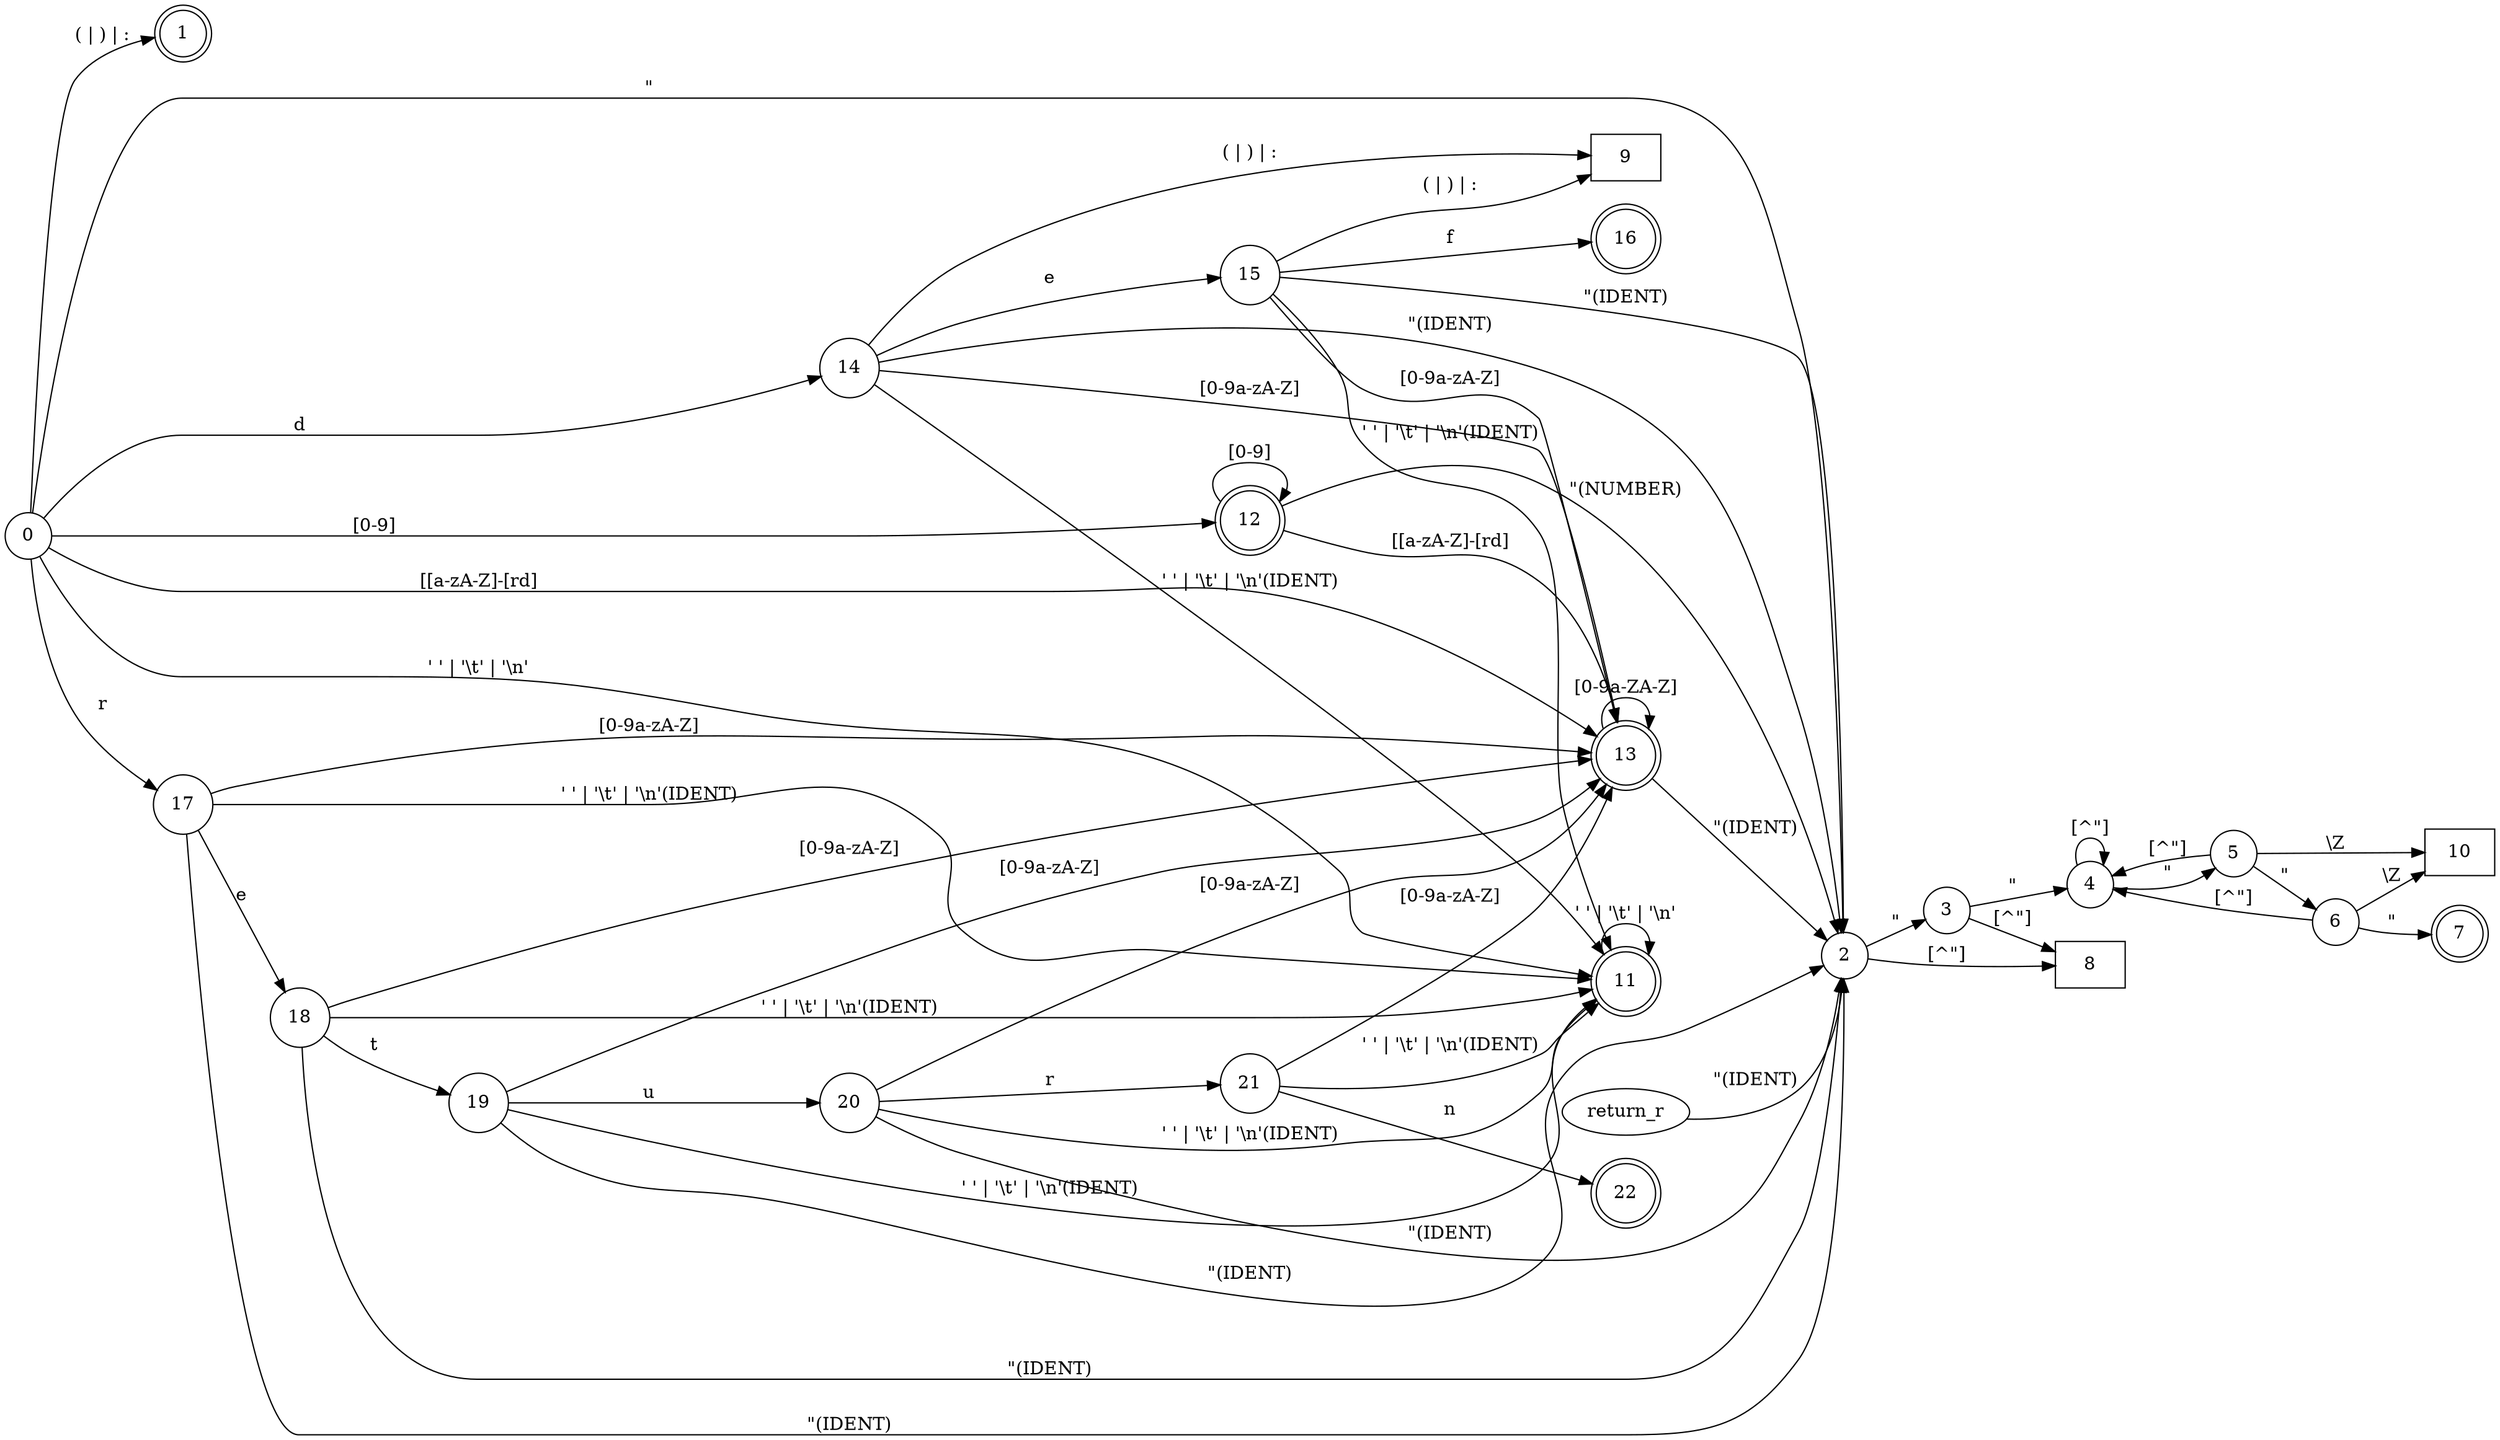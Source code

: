 digraph {
  rankdir = LR
  i [shape = circle, label = "0"]
  special [shape = doublecircle, label = "1"]
  comment_1 [shape = circle, label = "2"]
  comment_2 [shape = circle, label = "3"]
  comment_3 [shape = circle, label = "4"]
  comment_4 [shape = circle, label = "5"]
  comment_5 [shape = circle, label = "6"]
  comment_6 [shape = doublecircle, label = "7"]
  error_bad_comment [shape = rectangle, label = "8"]
  error_bad_ident [shape = rectangle, label = "9"]
  error_unterminated_comment [shape = rectangle, label = "10"]
  whitespace [shape = doublecircle, label = "11"]
  number [shape = doublecircle, label = "12"]
  ident [shape = doublecircle, label = "13"]
  def_d [shape = circle, label = "14"]
  def_e [shape = circle, label = "15"]
  def_f [shape = doublecircle, label = "16"]
  return_r1 [shape = circle, label = "17"]
  return_e [shape = circle, label = "18"]
  return_t [shape = circle, label = "19"]
  return_u [shape = circle, label = "20"]
  return_r2 [shape = circle, label = "21"]
  return_n [shape = doublecircle, label = "22"]

  i -> special [label = "( | ) | :"]
  i -> whitespace [label = "'\ ' | '\\t' | '\\n'"]
  whitespace -> whitespace [label = "'\ ' | '\\t' | '\\n'"]
  i -> number [label = "[0-9]"]
  number -> number [label = "[0-9]"]
  number -> comment_1 [label = "\"(NUMBER)"]
  number -> ident [label = "[[a-zA-Z]-[rd]"]
  i -> ident [label = "[[a-zA-Z]-[rd]"]
  ident -> ident [label = "[0-9a-ZA-Z]"]
  ident -> comment_1 [label = "\"(IDENT)"]
  i -> comment_1 [label = "\""]
  comment_1 -> comment_2 [label = "\""]
  comment_1 -> error_bad_comment [label = "[^\"]"]
  comment_2 -> comment_3 [label = "\""]
  comment_2 -> error_bad_comment [label = "[^\"]"]
  comment_3 -> comment_3 [label = "[^\"]"]
  comment_3 -> comment_4 [label = "\""]
  comment_4 -> error_unterminated_comment [label = "\\Z"]
  comment_4 -> comment_5 [label = "\""]
  comment_4 -> comment_3 [label = "[^\"]"]
  comment_5 -> comment_6 [label = "\""]
  comment_5 -> error_unterminated_comment [label = "\\Z"]
  comment_5 -> comment_3 [label = "[^\"]"]
  i -> def_d [label = "d"]
  def_d -> def_e [label = "e"]
  def_d -> comment_1 [label = "\"(IDENT)"]
  def_d -> ident [label = "[0-9a-zA-Z]"]
  def_d -> whitespace [label = "'\ ' | '\\t' | '\\n'(IDENT)"]
  def_d -> error_bad_ident [label = "( | ) | :"]
  def_e -> def_f [label = "f"]
  def_e -> comment_1 [label = "\"(IDENT)"]
  def_e -> ident [label = "[0-9a-zA-Z]"]
  def_e -> whitespace [label = "'\ ' | '\\t' | '\\n'(IDENT)"]
  def_e -> error_bad_ident [label = "( | ) | :"]
  i -> return_r1 [label = "r"]
  return_r1 -> return_e [label = "e"]
  return_r1 -> ident [label = "[0-9a-zA-Z]"]
  return_r1 -> comment_1 [label = "\"(IDENT)"]
  return_r1 -> whitespace [label = "'\ ' | '\\t' | '\\n'(IDENT)"]
  return_e -> return_t [label = "t"]
  return_e -> comment_1 [label = "\"(IDENT)"]
  return_e -> ident [label = "[0-9a-zA-Z]"]
  return_e -> whitespace [label = "'\ ' | '\\t' | '\\n'(IDENT)"]
  return_t -> return_u [label = "u"]
  return_t -> comment_1 [label = "\"(IDENT)"]
  return_t -> ident [label = "[0-9a-zA-Z]"]
  return_t -> whitespace [label = "'\ ' | '\\t' | '\\n'(IDENT)"]
  return_u -> return_r2 [label = "r"]
  return_u -> comment_1 [label = "\"(IDENT)"]
  return_u -> ident [label = "[0-9a-zA-Z]"]
  return_u -> whitespace [label = "'\ ' | '\\t' | '\\n'(IDENT)"]
  return_r2 -> return_n [label = "n"]
  return_r -> comment_1 [label = "\"(IDENT)"]
  return_r2 -> ident [label = "[0-9a-zA-Z]"]
  return_r2 -> whitespace [label = "'\ ' | '\\t' | '\\n'(IDENT)"]
}
